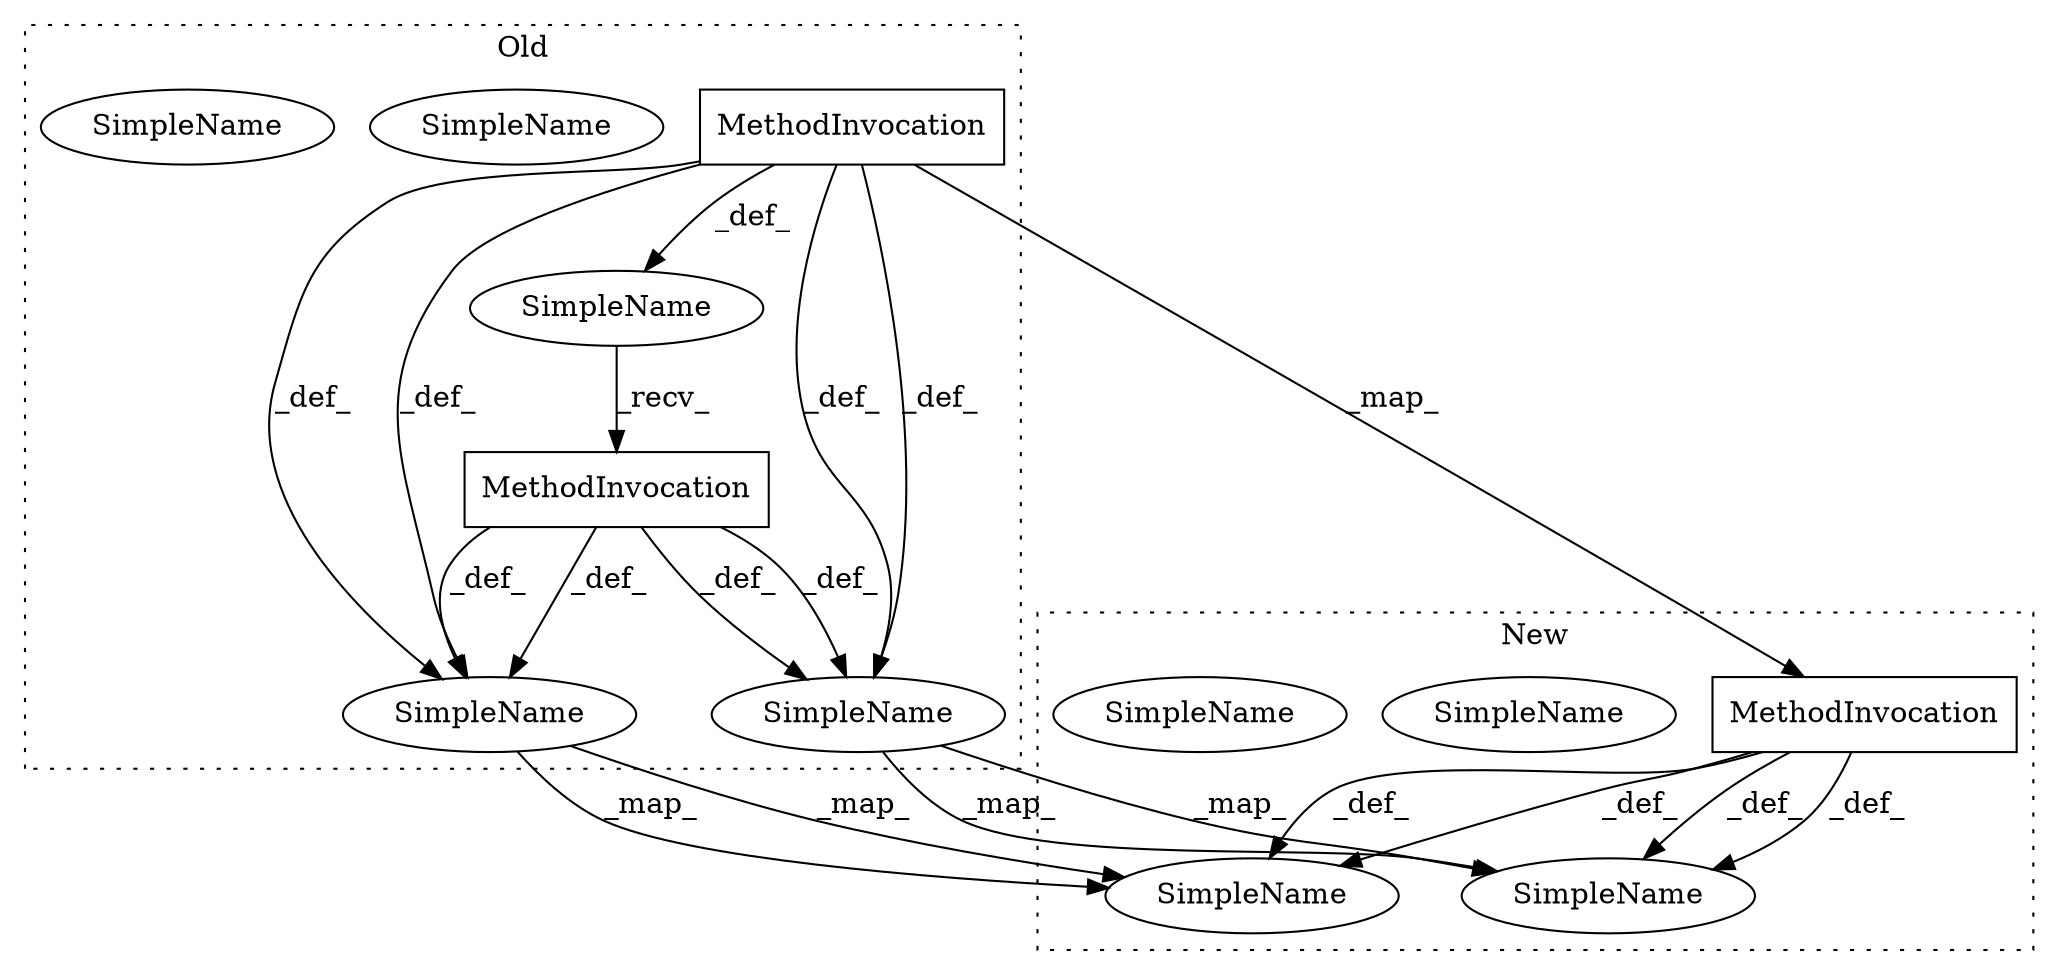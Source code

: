 digraph G {
subgraph cluster0 {
2 [label="MethodInvocation" a="32" s="1664,1673" l="3,1" shape="box"];
3 [label="MethodInvocation" a="32" s="1523,1662" l="7,1" shape="box"];
5 [label="SimpleName" a="42" s="1805" l="6" shape="ellipse"];
7 [label="SimpleName" a="42" s="1719" l="8" shape="ellipse"];
9 [label="SimpleName" a="42" s="1719" l="8" shape="ellipse"];
10 [label="SimpleName" a="42" s="1805" l="6" shape="ellipse"];
12 [label="SimpleName" a="42" s="" l="" shape="ellipse"];
label = "Old";
style="dotted";
}
subgraph cluster1 {
1 [label="MethodInvocation" a="32" s="2212,2364" l="7,1" shape="box"];
4 [label="SimpleName" a="42" s="2496" l="6" shape="ellipse"];
6 [label="SimpleName" a="42" s="2496" l="6" shape="ellipse"];
8 [label="SimpleName" a="42" s="2410" l="8" shape="ellipse"];
11 [label="SimpleName" a="42" s="2410" l="8" shape="ellipse"];
label = "New";
style="dotted";
}
1 -> 8 [label="_def_"];
1 -> 6 [label="_def_"];
1 -> 6 [label="_def_"];
1 -> 8 [label="_def_"];
2 -> 7 [label="_def_"];
2 -> 5 [label="_def_"];
2 -> 7 [label="_def_"];
2 -> 5 [label="_def_"];
3 -> 7 [label="_def_"];
3 -> 1 [label="_map_"];
3 -> 5 [label="_def_"];
3 -> 7 [label="_def_"];
3 -> 12 [label="_def_"];
3 -> 5 [label="_def_"];
5 -> 6 [label="_map_"];
5 -> 6 [label="_map_"];
7 -> 8 [label="_map_"];
7 -> 8 [label="_map_"];
12 -> 2 [label="_recv_"];
}